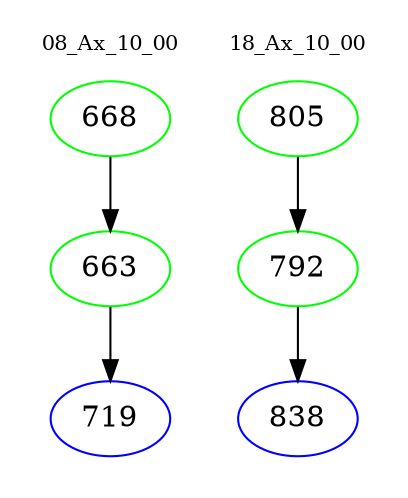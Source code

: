 digraph{
subgraph cluster_0 {
color = white
label = "08_Ax_10_00";
fontsize=10;
T0_668 [label="668", color="green"]
T0_668 -> T0_663 [color="black"]
T0_663 [label="663", color="green"]
T0_663 -> T0_719 [color="black"]
T0_719 [label="719", color="blue"]
}
subgraph cluster_1 {
color = white
label = "18_Ax_10_00";
fontsize=10;
T1_805 [label="805", color="green"]
T1_805 -> T1_792 [color="black"]
T1_792 [label="792", color="green"]
T1_792 -> T1_838 [color="black"]
T1_838 [label="838", color="blue"]
}
}
